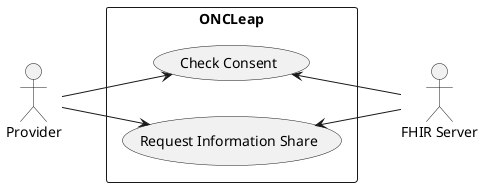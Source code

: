 @startuml Provider Use Case
:Provider: as p1
:FHIR Server: as FHIR
left to right direction
rectangle ONCLeap{
    p1 --> (Check Consent)
    (Check Consent) <-- FHIR
    p1 --> (Request Information Share)
    (Request Information Share) <-- FHIR

}

@enduml